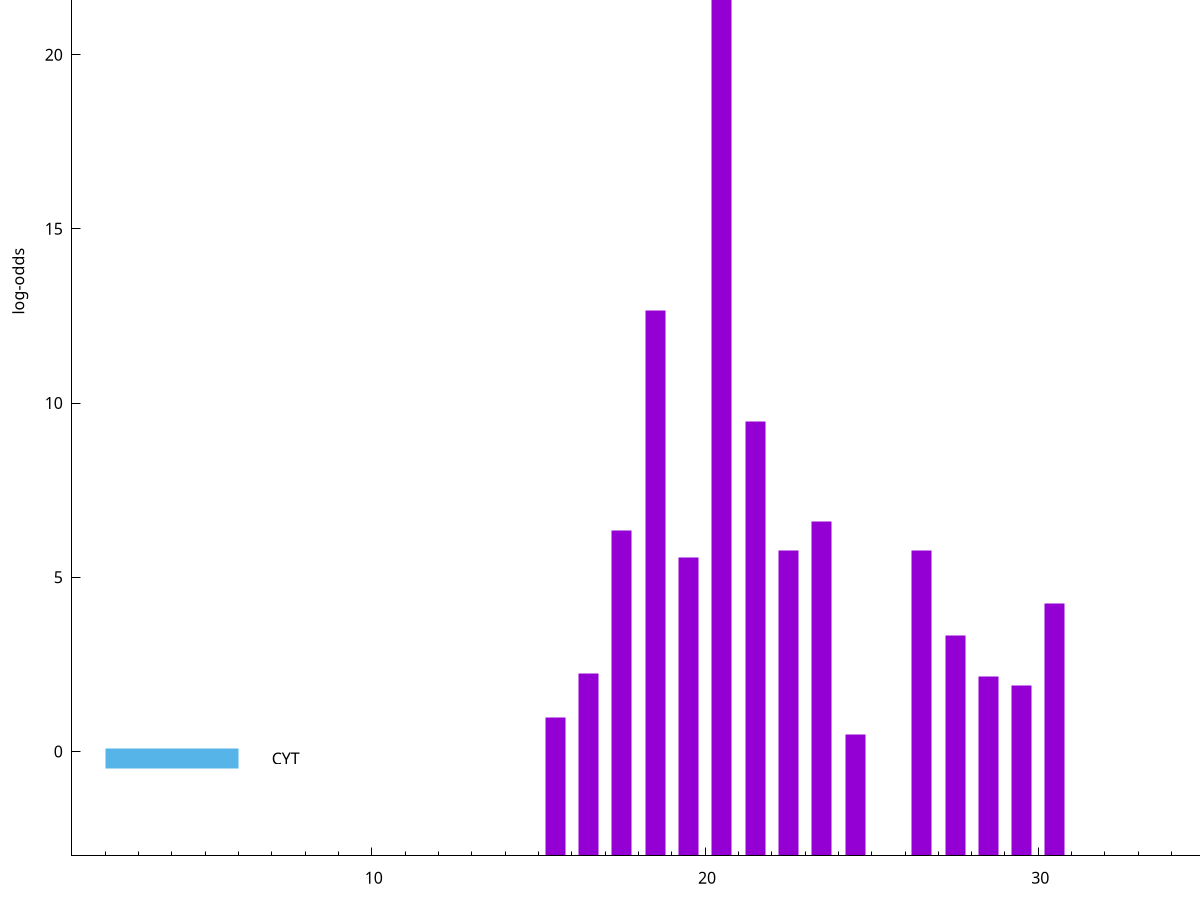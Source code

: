 set title "LipoP predictions for SRR3987126.gff"
set size 2., 1.4
set xrange [1:70] 
set mxtics 10
set yrange [-3:30]
set y2range [0:33]
set ylabel "log-odds"
set term postscript eps color solid "Helvetica" 30
set output "SRR3987126.gff41.eps"
set arrow from 2,23.8961 to 6,23.8961 nohead lt 1 lw 20
set label "SpI" at 7,23.8961
set arrow from 2,-0.200913 to 6,-0.200913 nohead lt 3 lw 20
set label "CYT" at 7,-0.200913
set arrow from 2,23.8961 to 6,23.8961 nohead lt 1 lw 20
set label "SpI" at 7,23.8961
# NOTE: The scores below are the log-odds scores with the threshold
# NOTE: subtracted (a hack to make gnuplot make the histogram all
# NOTE: look nice).
plot "-" axes x1y2 title "" with impulses lt 1 lw 20
20.500000 26.895400
18.500000 15.665600
21.500000 12.481070
23.500000 9.609250
17.500000 9.339820
26.500000 8.767730
22.500000 8.754390
19.500000 8.579650
30.500000 7.231630
27.500000 6.321000
16.500000 5.229550
28.500000 5.136440
29.500000 4.883090
15.500000 3.970368
24.500000 3.472767
e
exit
